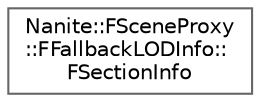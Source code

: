 digraph "Graphical Class Hierarchy"
{
 // INTERACTIVE_SVG=YES
 // LATEX_PDF_SIZE
  bgcolor="transparent";
  edge [fontname=Helvetica,fontsize=10,labelfontname=Helvetica,labelfontsize=10];
  node [fontname=Helvetica,fontsize=10,shape=box,height=0.2,width=0.4];
  rankdir="LR";
  Node0 [id="Node000000",label="Nanite::FSceneProxy\l::FFallbackLODInfo::\lFSectionInfo",height=0.2,width=0.4,color="grey40", fillcolor="white", style="filled",URL="$d4/de9/structNanite_1_1FSceneProxy_1_1FFallbackLODInfo_1_1FSectionInfo.html",tooltip="Information about an element of a LOD."];
}
